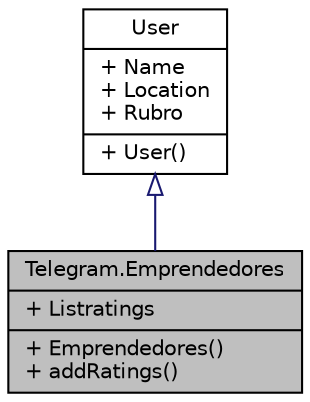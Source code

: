 digraph "Telegram.Emprendedores"
{
 // INTERACTIVE_SVG=YES
 // LATEX_PDF_SIZE
  edge [fontname="Helvetica",fontsize="10",labelfontname="Helvetica",labelfontsize="10"];
  node [fontname="Helvetica",fontsize="10",shape=record];
  Node1 [label="{Telegram.Emprendedores\n|+ Listratings\l|+ Emprendedores()\l+ addRatings()\l}",height=0.2,width=0.4,color="black", fillcolor="grey75", style="filled", fontcolor="black",tooltip=" "];
  Node2 -> Node1 [dir="back",color="midnightblue",fontsize="10",style="solid",arrowtail="onormal",fontname="Helvetica"];
  Node2 [label="{User\n|+ Name\l+ Location\l+ Rubro\l|+ User()\l}",height=0.2,width=0.4,color="black", fillcolor="white", style="filled",URL="$classTelegram_1_1User.html",tooltip=" "];
}
